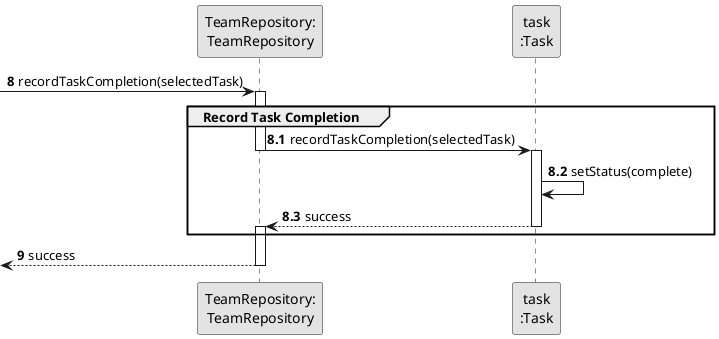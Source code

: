 @startuml
skinparam monochrome true
skinparam packageStyle rectangle
skinparam shadowing false


participant "TeamRepository:\nTeamRepository" as TeamRepository
participant "task\n:Task" as Task

autonumber 8
-> TeamRepository : recordTaskCompletion(selectedTask)
activate TeamRepository

    group Record Task Completion
    autonumber 8.1

    TeamRepository -> Task : recordTaskCompletion(selectedTask)
    deactivate TeamRepository
    activate Task

        Task -> Task : setStatus(complete)

    Task --> TeamRepository : success
    deactivate Task
    activate TeamRepository




    end

autonumber 9
     <-- TeamRepository: success
deactivate TeamRepository


@enduml